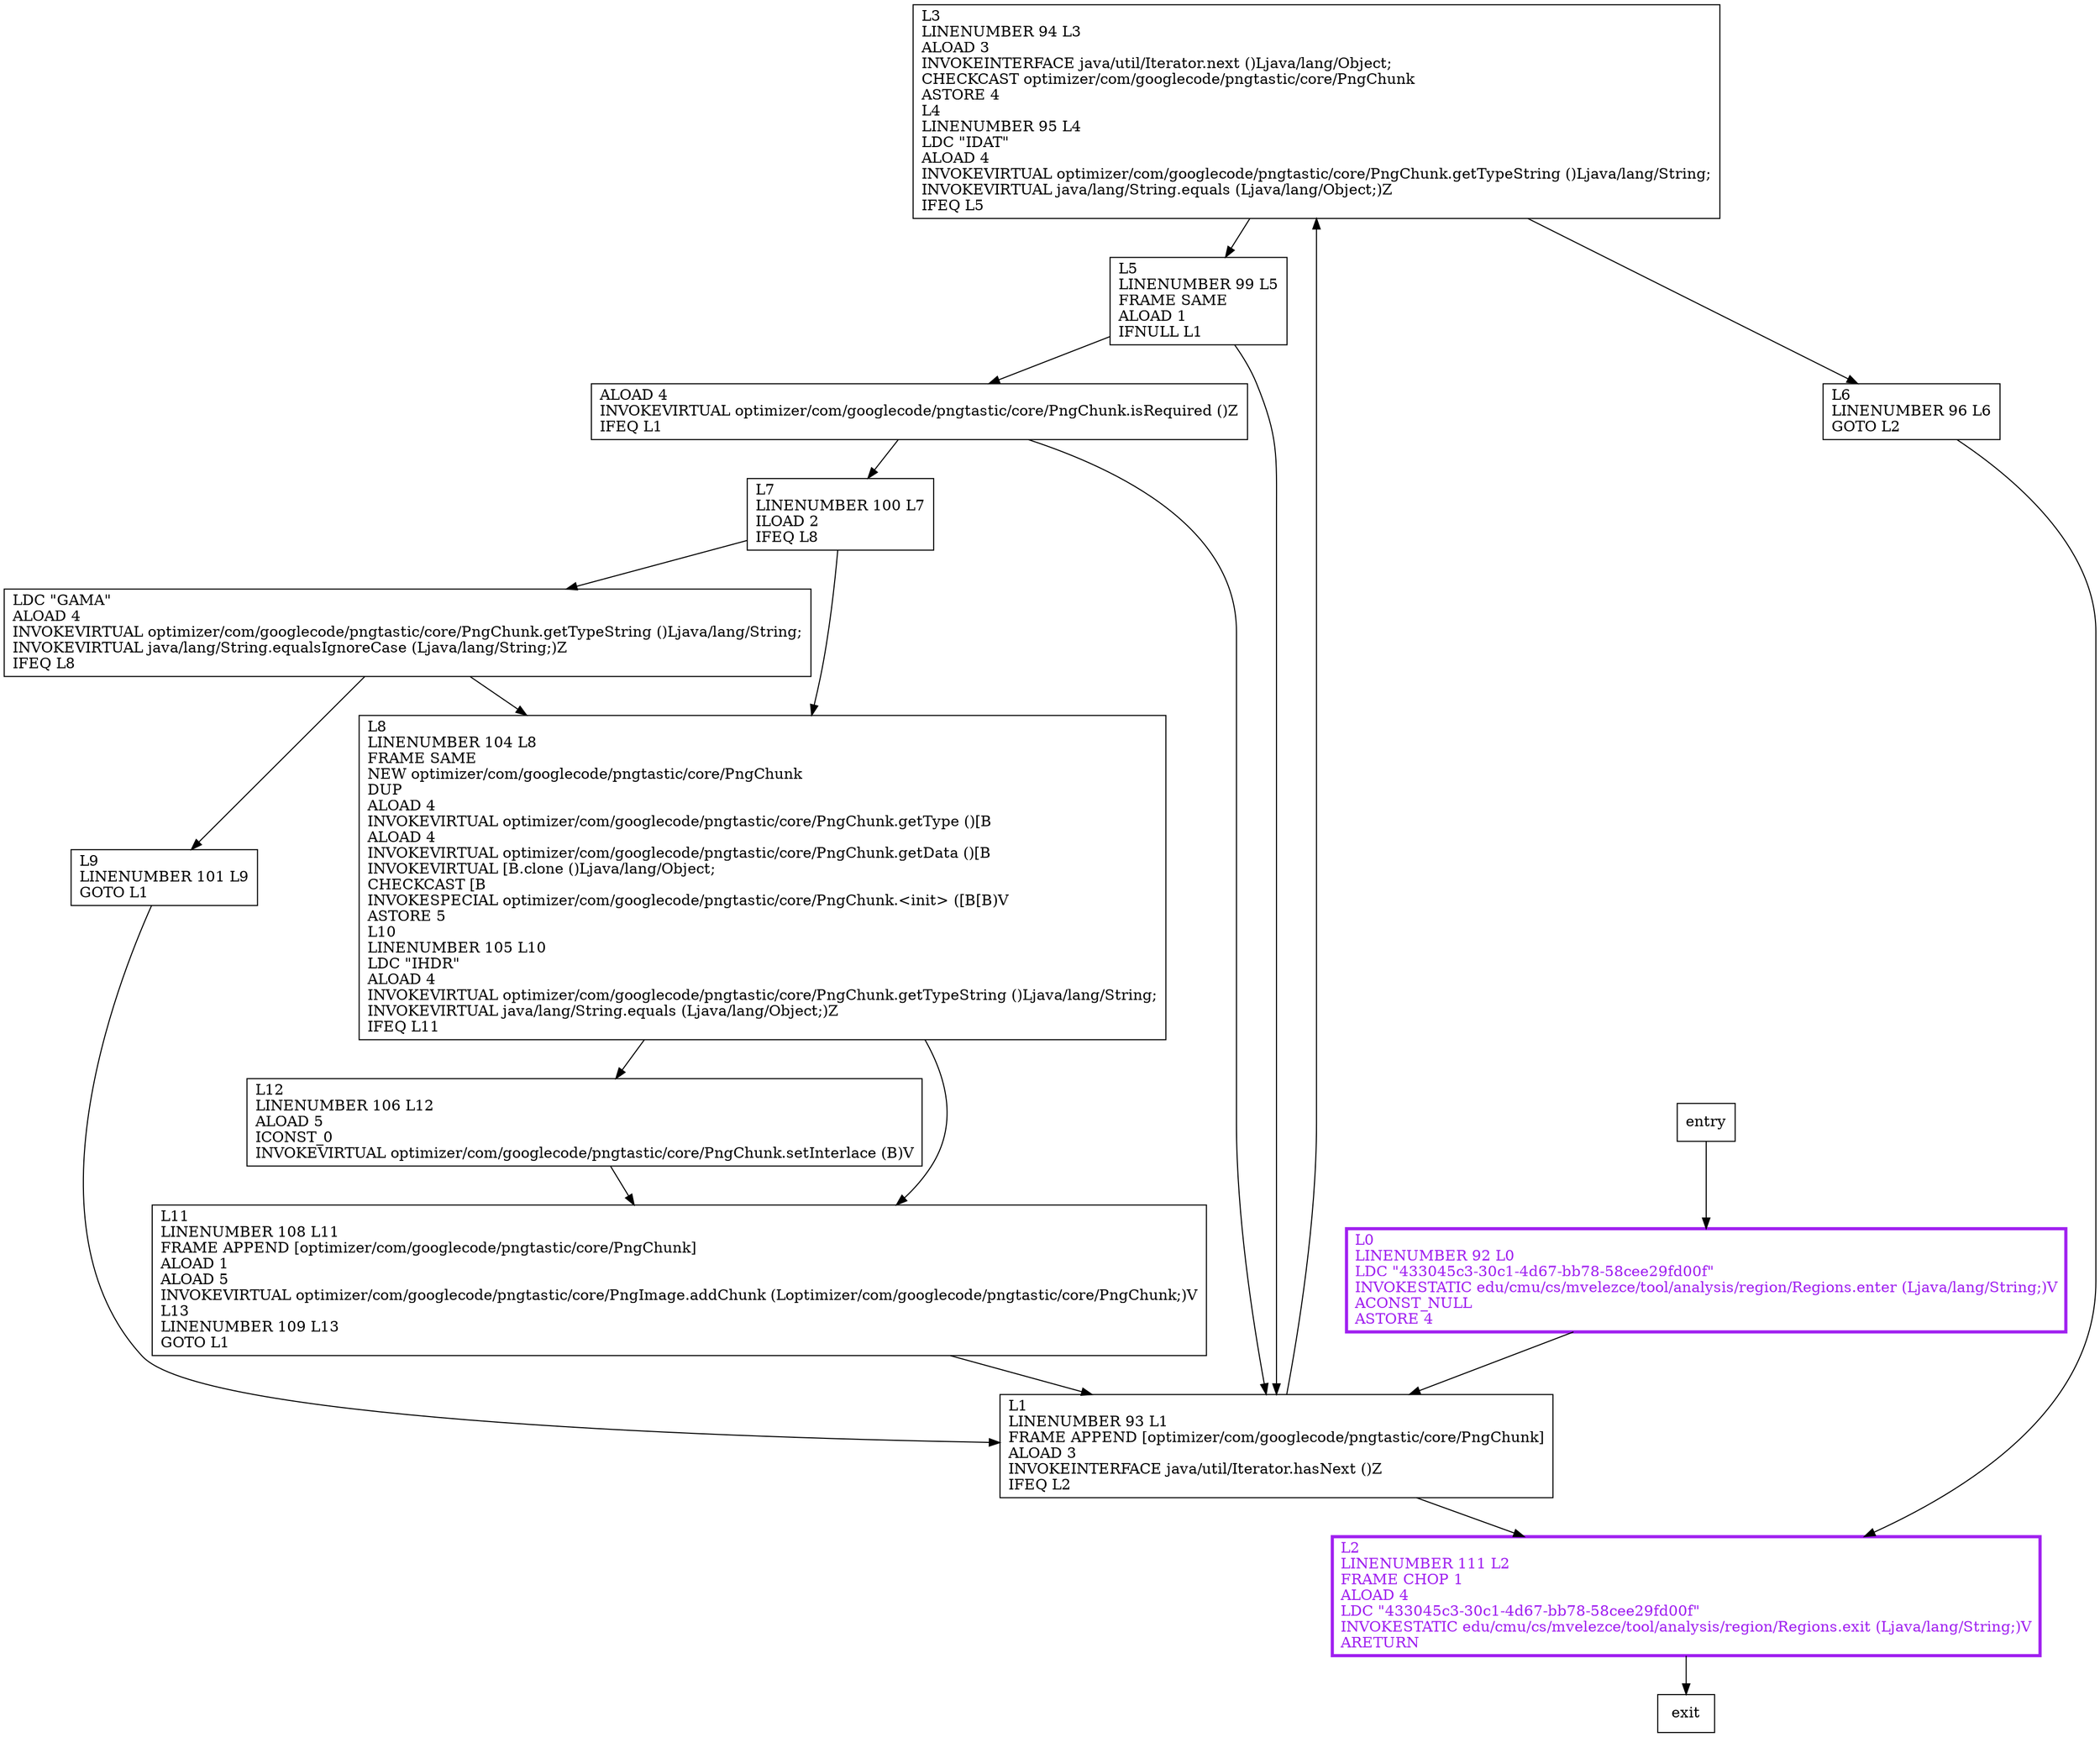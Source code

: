 digraph processHeadChunks {
node [shape=record];
30039432 [label="L2\lLINENUMBER 111 L2\lFRAME CHOP 1\lALOAD 4\lLDC \"433045c3-30c1-4d67-bb78-58cee29fd00f\"\lINVOKESTATIC edu/cmu/cs/mvelezce/tool/analysis/region/Regions.exit (Ljava/lang/String;)V\lARETURN\l"];
298418480 [label="L5\lLINENUMBER 99 L5\lFRAME SAME\lALOAD 1\lIFNULL L1\l"];
1900577201 [label="L3\lLINENUMBER 94 L3\lALOAD 3\lINVOKEINTERFACE java/util/Iterator.next ()Ljava/lang/Object;\lCHECKCAST optimizer/com/googlecode/pngtastic/core/PngChunk\lASTORE 4\lL4\lLINENUMBER 95 L4\lLDC \"IDAT\"\lALOAD 4\lINVOKEVIRTUAL optimizer/com/googlecode/pngtastic/core/PngChunk.getTypeString ()Ljava/lang/String;\lINVOKEVIRTUAL java/lang/String.equals (Ljava/lang/Object;)Z\lIFEQ L5\l"];
291039386 [label="L8\lLINENUMBER 104 L8\lFRAME SAME\lNEW optimizer/com/googlecode/pngtastic/core/PngChunk\lDUP\lALOAD 4\lINVOKEVIRTUAL optimizer/com/googlecode/pngtastic/core/PngChunk.getType ()[B\lALOAD 4\lINVOKEVIRTUAL optimizer/com/googlecode/pngtastic/core/PngChunk.getData ()[B\lINVOKEVIRTUAL [B.clone ()Ljava/lang/Object;\lCHECKCAST [B\lINVOKESPECIAL optimizer/com/googlecode/pngtastic/core/PngChunk.\<init\> ([B[B)V\lASTORE 5\lL10\lLINENUMBER 105 L10\lLDC \"IHDR\"\lALOAD 4\lINVOKEVIRTUAL optimizer/com/googlecode/pngtastic/core/PngChunk.getTypeString ()Ljava/lang/String;\lINVOKEVIRTUAL java/lang/String.equals (Ljava/lang/Object;)Z\lIFEQ L11\l"];
806701888 [label="L6\lLINENUMBER 96 L6\lGOTO L2\l"];
341169543 [label="L12\lLINENUMBER 106 L12\lALOAD 5\lICONST_0\lINVOKEVIRTUAL optimizer/com/googlecode/pngtastic/core/PngChunk.setInterlace (B)V\l"];
647623352 [label="L9\lLINENUMBER 101 L9\lGOTO L1\l"];
1109387622 [label="L11\lLINENUMBER 108 L11\lFRAME APPEND [optimizer/com/googlecode/pngtastic/core/PngChunk]\lALOAD 1\lALOAD 5\lINVOKEVIRTUAL optimizer/com/googlecode/pngtastic/core/PngImage.addChunk (Loptimizer/com/googlecode/pngtastic/core/PngChunk;)V\lL13\lLINENUMBER 109 L13\lGOTO L1\l"];
1911481000 [label="LDC \"GAMA\"\lALOAD 4\lINVOKEVIRTUAL optimizer/com/googlecode/pngtastic/core/PngChunk.getTypeString ()Ljava/lang/String;\lINVOKEVIRTUAL java/lang/String.equalsIgnoreCase (Ljava/lang/String;)Z\lIFEQ L8\l"];
928171500 [label="L0\lLINENUMBER 92 L0\lLDC \"433045c3-30c1-4d67-bb78-58cee29fd00f\"\lINVOKESTATIC edu/cmu/cs/mvelezce/tool/analysis/region/Regions.enter (Ljava/lang/String;)V\lACONST_NULL\lASTORE 4\l"];
1667266263 [label="L1\lLINENUMBER 93 L1\lFRAME APPEND [optimizer/com/googlecode/pngtastic/core/PngChunk]\lALOAD 3\lINVOKEINTERFACE java/util/Iterator.hasNext ()Z\lIFEQ L2\l"];
1452291587 [label="ALOAD 4\lINVOKEVIRTUAL optimizer/com/googlecode/pngtastic/core/PngChunk.isRequired ()Z\lIFEQ L1\l"];
193850848 [label="L7\lLINENUMBER 100 L7\lILOAD 2\lIFEQ L8\l"];
entry;
exit;
30039432 -> exit;
298418480 -> 1667266263;
298418480 -> 1452291587;
1900577201 -> 298418480;
1900577201 -> 806701888;
291039386 -> 341169543;
291039386 -> 1109387622;
806701888 -> 30039432;
entry -> 928171500;
341169543 -> 1109387622;
647623352 -> 1667266263;
1109387622 -> 1667266263;
1911481000 -> 647623352;
1911481000 -> 291039386;
928171500 -> 1667266263;
1667266263 -> 30039432;
1667266263 -> 1900577201;
1452291587 -> 1667266263;
1452291587 -> 193850848;
193850848 -> 1911481000;
193850848 -> 291039386;
30039432[fontcolor="purple", penwidth=3, color="purple"];
928171500[fontcolor="purple", penwidth=3, color="purple"];
}
